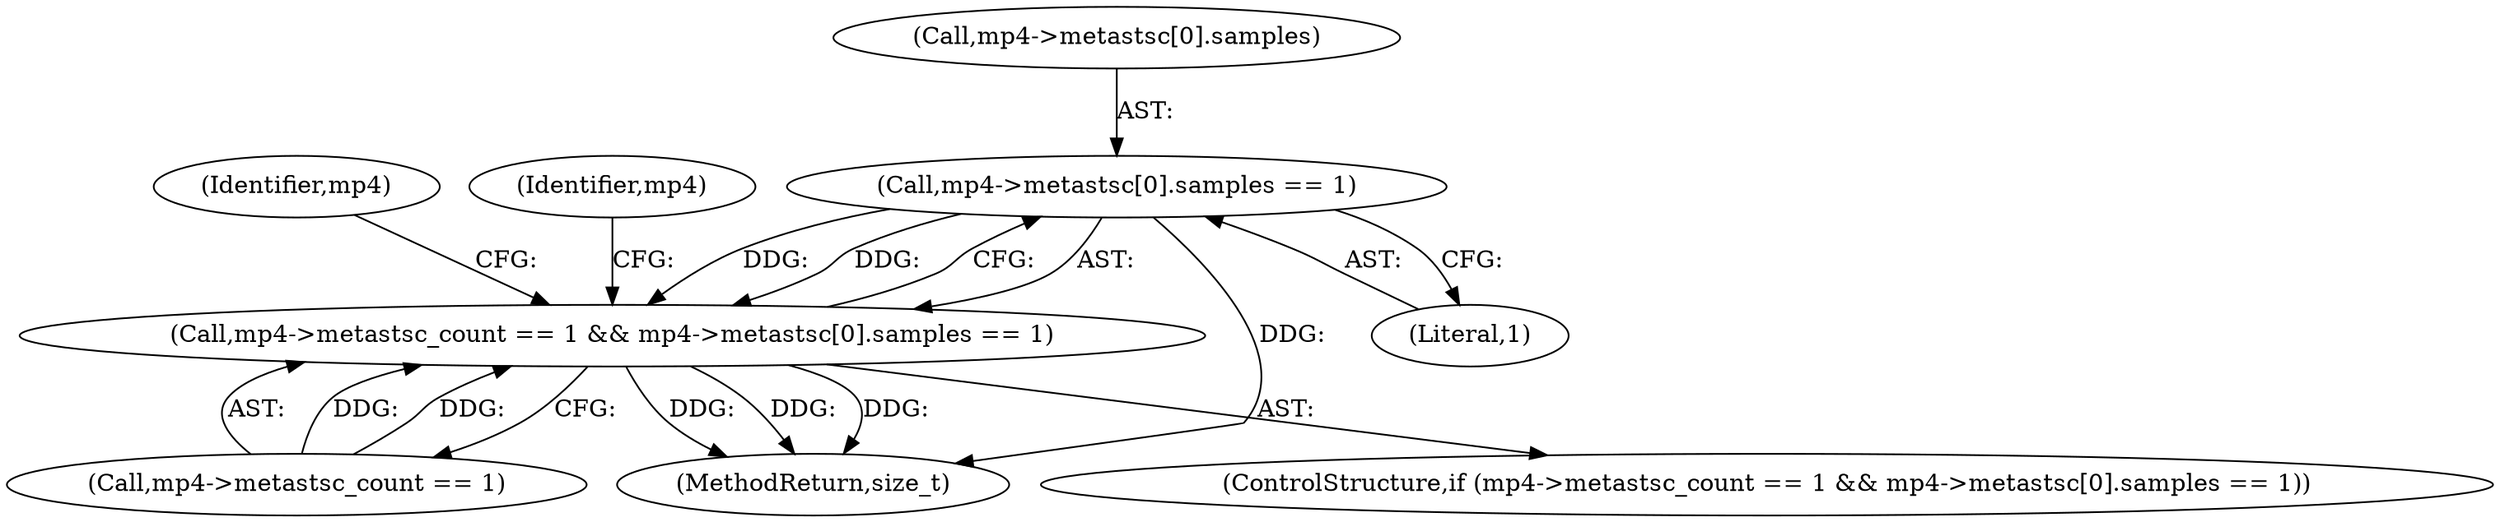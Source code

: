 digraph "0_gpmf-parser_341f12cd5b97ab419e53853ca00176457c9f1681_5@pointer" {
"1000867" [label="(Call,mp4->metastsc[0].samples == 1)"];
"1000861" [label="(Call,mp4->metastsc_count == 1 && mp4->metastsc[0].samples == 1)"];
"1000868" [label="(Call,mp4->metastsc[0].samples)"];
"1001992" [label="(MethodReturn,size_t)"];
"1000897" [label="(Identifier,mp4)"];
"1000862" [label="(Call,mp4->metastsc_count == 1)"];
"1000867" [label="(Call,mp4->metastsc[0].samples == 1)"];
"1000875" [label="(Literal,1)"];
"1000861" [label="(Call,mp4->metastsc_count == 1 && mp4->metastsc[0].samples == 1)"];
"1000879" [label="(Identifier,mp4)"];
"1000860" [label="(ControlStructure,if (mp4->metastsc_count == 1 && mp4->metastsc[0].samples == 1))"];
"1000867" -> "1000861"  [label="AST: "];
"1000867" -> "1000875"  [label="CFG: "];
"1000868" -> "1000867"  [label="AST: "];
"1000875" -> "1000867"  [label="AST: "];
"1000861" -> "1000867"  [label="CFG: "];
"1000867" -> "1001992"  [label="DDG: "];
"1000867" -> "1000861"  [label="DDG: "];
"1000867" -> "1000861"  [label="DDG: "];
"1000861" -> "1000860"  [label="AST: "];
"1000861" -> "1000862"  [label="CFG: "];
"1000862" -> "1000861"  [label="AST: "];
"1000879" -> "1000861"  [label="CFG: "];
"1000897" -> "1000861"  [label="CFG: "];
"1000861" -> "1001992"  [label="DDG: "];
"1000861" -> "1001992"  [label="DDG: "];
"1000861" -> "1001992"  [label="DDG: "];
"1000862" -> "1000861"  [label="DDG: "];
"1000862" -> "1000861"  [label="DDG: "];
}
